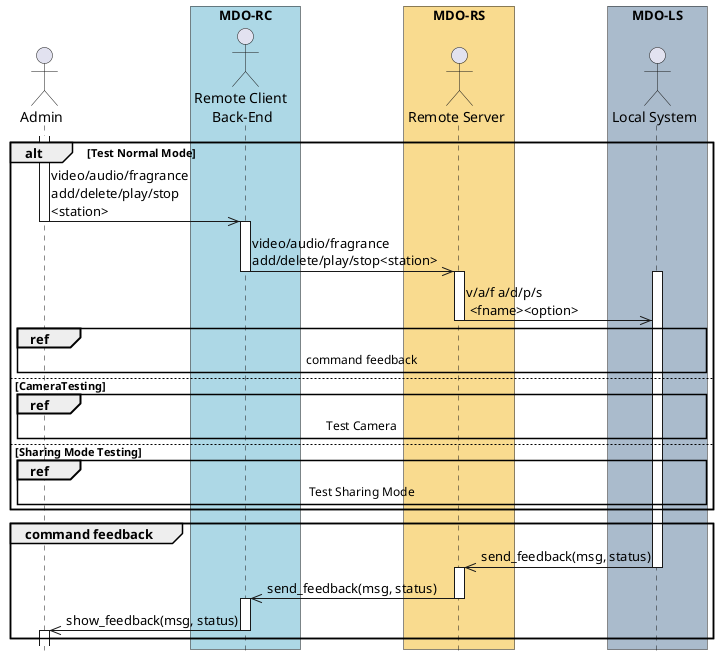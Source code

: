   @startuml
  ' ---------- SETUP ----------------
  ' strict uml style and hide footboxes
  skinparam style strictuml
  hide footbox
  ' for anchors and duration this may be required (uncomment)
  ' !pragma teoz true

  ' ---------- Declaring participants
  ' participant Participant as Foo
  
  actor Admin
  box "MDO-RC" #LightBlue
  'boundary "UI" as UI
  'control "UI Engine" as UIE
  actor "Remote Client \nBack-End" as RC
  endbox
  box "MDO-RS" #f9db8f
  actor "Remote Server" as RS
  endbox
  box "MDO-LS" #aabbcc
  actor "Local System" as LS
  endbox
  ' entity      Entity      as Foo4
  ' database    Database    as Foo5
  ' collections Collections as Foo6
  ' queue       Queue       as Foo7

  ' async message
  '== Application start == 
  'Test Operation (if Admin)
    alt Test Normal Mode
     activate Admin
     Admin ->> RC --++ : video/audio/fragrance\nadd/delete/play/stop\n<station>
     'deactivate Admin
     'activate RC
     RC ->> RS :  video/audio/fragrance\nadd/delete/play/stop<station>
     deactivate RC
     activate RS
     activate LS
     RS ->> LS : v/a/f a/d/p/s \n <fname><option>
     deactivate RS
     ref over Admin, RC, RS, LS: command feedback
     'deactivate LS
    else  CameraTesting
     'alt On/Off Testing
     ref over Admin, RC, RS, LS: Test Camera
     ' activate Admin
     ' Admin ->> RC --++ : enable/disable camera
     ' RC ->> RS --++ : camera(enable, station)
     ' activate LS
     ' RS ->> LS -- : c <enable>
     ' deactivate LS      
     'else Facial Detection Testing
     ' ref over Admin, RC, RS, LS: Test Facial Detection
     ' activate Admin
     ' Admin ->> RC --++ : apply face detection
     ' RC ->> RS --++ : facial_rec()
     ' activate LS
     ' RS ->> LS -- : f
     ' deactivate LS
     'else Image Filter Testing
     ' ref over Admin, RC, RS, LS: Test Image Filter
      'activate Admin
      'Admin ->> RC --++: select/apply/reject\nfilter
      'RC ->> RS --++: select/apply/reject\n<filter> <station>
      'activate LS
      'RS ->> LS -- : i s/a/r <name> <filter>
      'deactivate LS
     'else Take Picture Testing
     ' ref over Admin, RC, RS, LS: Test Take Picture
      'activate Admin
      'Admin ->> RC --++ : Take Picture
      'RC ->> RS --++ : take_pic(station, filename)
      'activate LS
      'RS ->> LS -- : p <fname>
      'deactivate LS
     'else Create GIF Testing
      'ref over Admin, RC, RS, LS: Test Create GIF
      'activate Admin
      'Admin ->> RC --++ : Creat GIF
      'RC ->> RS --++ : create_gif(station, filename)
      'activate LS
      'RS ->> LS -- : g <fname>
      'deactivate LS 
     'end
    else Sharing Mode Testing
     ref over Admin, RC, RS, LS: Test Sharing Mode
     'activate Admin
     'Admin ->> RC --++ : Share Post
     'RC ->> RS --++ : share(station, SM_opt,\n msg, attachement)
     'RS ->> LS --++ : s <SM_opt> <msg>\n <attachement>  
     'LS -> LS : share  
   end

Group command feedback
'code here
activate LS
LS ->> RS --++: send_feedback(msg, status)
RS ->> RC --++ : send_feedback(msg, status)
RC ->> Admin --++ : show_feedback(msg, status)
end 
   
' =========================== ZE das couves ==============================='
'  LS -> UIE: show Image Filter view
'  UIE -> User: visual feedback
'  ref over User, GRE, UIE, LS: Image Filter
' -------
'    else Take Pic
'    LS -> UIE: show Pic view
'    UIE -> User: visual feedback
'    ref over User, GRE, UIE, LS: Picture mode
' -------
'    else Create GIF
'    LS -> UIE: show GIF view
'    UIE -> User: visual feedback
'    ref over User, GRE, UIE, LS: GIF mode
'    '' LS -> LS: process gesture \ncallback
'    '' LS -> UIE: provide output
'    '' UIE -> User: visual feedback
'    ' end alt
'    end 
' end par
'  end
		

  @enduml
